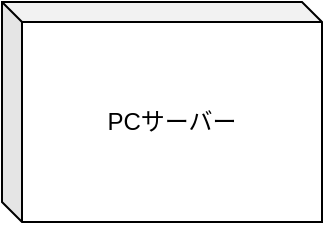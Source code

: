 <mxfile>
    <diagram id="BxkJmrQ4REWfyms6b1LR" name="ページ1">
        <mxGraphModel dx="1140" dy="1213" grid="1" gridSize="10" guides="1" tooltips="1" connect="1" arrows="1" fold="1" page="1" pageScale="1" pageWidth="827" pageHeight="1169" math="0" shadow="0">
            <root>
                <mxCell id="0"/>
                <mxCell id="1" parent="0"/>
                <mxCell id="2" value="PCサーバー" style="shape=cube;whiteSpace=wrap;html=1;boundedLbl=1;backgroundOutline=1;darkOpacity=0.05;darkOpacity2=0.1;size=10;" vertex="1" parent="1">
                    <mxGeometry x="90" y="500" width="160" height="110" as="geometry"/>
                </mxCell>
            </root>
        </mxGraphModel>
    </diagram>
</mxfile>
